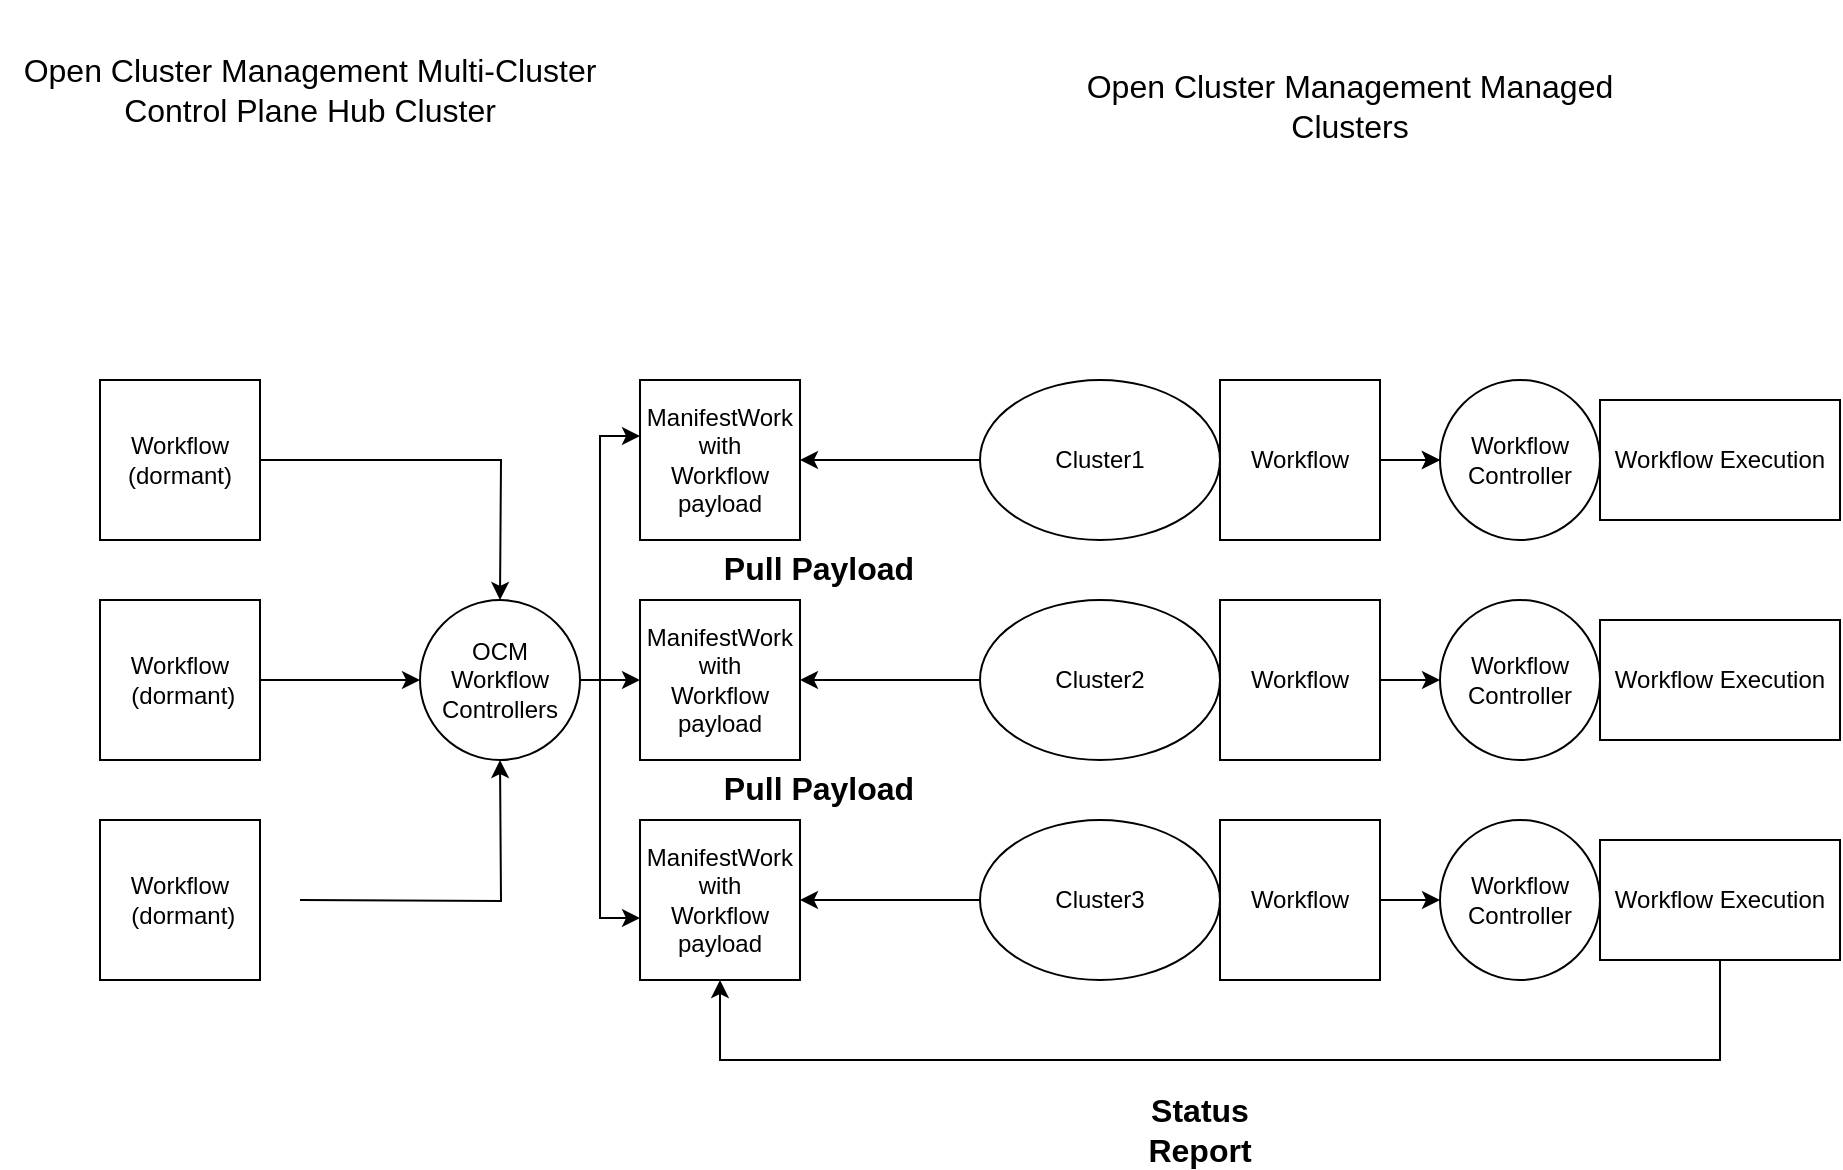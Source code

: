 <mxfile version="20.5.1" type="device"><diagram id="HKpmZh6TvUXBQ2md0Phn" name="Page-1"><mxGraphModel dx="1422" dy="751" grid="1" gridSize="10" guides="1" tooltips="1" connect="1" arrows="1" fold="1" page="1" pageScale="1" pageWidth="1100" pageHeight="1700" math="0" shadow="0"><root><mxCell id="0"/><mxCell id="1" parent="0"/><mxCell id="7G05MT6Xg2u_lunOEUYj-24" style="edgeStyle=orthogonalEdgeStyle;rounded=0;orthogonalLoop=1;jettySize=auto;html=1;" parent="1" source="7G05MT6Xg2u_lunOEUYj-20" edge="1"><mxGeometry relative="1" as="geometry"><mxPoint x="340" y="770" as="targetPoint"/></mxGeometry></mxCell><mxCell id="7G05MT6Xg2u_lunOEUYj-20" value="Workflow (dormant)" style="whiteSpace=wrap;html=1;aspect=fixed;" parent="1" vertex="1"><mxGeometry x="140" y="660" width="80" height="80" as="geometry"/></mxCell><mxCell id="7G05MT6Xg2u_lunOEUYj-25" style="edgeStyle=orthogonalEdgeStyle;rounded=0;orthogonalLoop=1;jettySize=auto;html=1;entryX=0;entryY=0.5;entryDx=0;entryDy=0;" parent="1" source="7G05MT6Xg2u_lunOEUYj-21" edge="1"><mxGeometry relative="1" as="geometry"><mxPoint x="300" y="810" as="targetPoint"/></mxGeometry></mxCell><mxCell id="7G05MT6Xg2u_lunOEUYj-21" value="Workflow&lt;br&gt;&amp;nbsp;(dormant)" style="whiteSpace=wrap;html=1;aspect=fixed;" parent="1" vertex="1"><mxGeometry x="140" y="770" width="80" height="80" as="geometry"/></mxCell><mxCell id="7G05MT6Xg2u_lunOEUYj-26" style="edgeStyle=orthogonalEdgeStyle;rounded=0;orthogonalLoop=1;jettySize=auto;html=1;entryX=0.5;entryY=1;entryDx=0;entryDy=0;" parent="1" edge="1"><mxGeometry relative="1" as="geometry"><mxPoint x="240" y="920" as="sourcePoint"/><mxPoint x="340" y="850" as="targetPoint"/></mxGeometry></mxCell><mxCell id="7G05MT6Xg2u_lunOEUYj-22" value="Workflow&lt;br&gt;&amp;nbsp;(dormant)" style="whiteSpace=wrap;html=1;aspect=fixed;" parent="1" vertex="1"><mxGeometry x="140" y="880" width="80" height="80" as="geometry"/></mxCell><mxCell id="nv4YneLBbc0MDgg2u2NU-39" style="edgeStyle=orthogonalEdgeStyle;rounded=0;orthogonalLoop=1;jettySize=auto;html=1;entryX=0;entryY=0.35;entryDx=0;entryDy=0;entryPerimeter=0;" parent="1" source="7G05MT6Xg2u_lunOEUYj-23" target="7G05MT6Xg2u_lunOEUYj-30" edge="1"><mxGeometry relative="1" as="geometry"><Array as="points"><mxPoint x="390" y="810"/><mxPoint x="390" y="688"/></Array></mxGeometry></mxCell><mxCell id="nv4YneLBbc0MDgg2u2NU-40" style="edgeStyle=orthogonalEdgeStyle;rounded=0;orthogonalLoop=1;jettySize=auto;html=1;entryX=0;entryY=0.613;entryDx=0;entryDy=0;entryPerimeter=0;" parent="1" source="7G05MT6Xg2u_lunOEUYj-23" target="7G05MT6Xg2u_lunOEUYj-32" edge="1"><mxGeometry relative="1" as="geometry"><Array as="points"><mxPoint x="390" y="810"/><mxPoint x="390" y="929"/></Array></mxGeometry></mxCell><mxCell id="nv4YneLBbc0MDgg2u2NU-41" style="edgeStyle=orthogonalEdgeStyle;rounded=0;orthogonalLoop=1;jettySize=auto;html=1;entryX=0;entryY=0.5;entryDx=0;entryDy=0;" parent="1" source="7G05MT6Xg2u_lunOEUYj-23" target="7G05MT6Xg2u_lunOEUYj-31" edge="1"><mxGeometry relative="1" as="geometry"/></mxCell><mxCell id="7G05MT6Xg2u_lunOEUYj-23" value="OCM Workflow&lt;br&gt;Controllers" style="ellipse;whiteSpace=wrap;html=1;aspect=fixed;" parent="1" vertex="1"><mxGeometry x="300" y="770" width="80" height="80" as="geometry"/></mxCell><mxCell id="7G05MT6Xg2u_lunOEUYj-30" value="ManifestWork with&lt;br&gt;Workflow&lt;br&gt;payload" style="whiteSpace=wrap;html=1;aspect=fixed;" parent="1" vertex="1"><mxGeometry x="410" y="660" width="80" height="80" as="geometry"/></mxCell><mxCell id="7G05MT6Xg2u_lunOEUYj-32" value="ManifestWork with&lt;br&gt;Workflow&lt;br&gt;payload" style="whiteSpace=wrap;html=1;aspect=fixed;" parent="1" vertex="1"><mxGeometry x="410" y="880" width="80" height="80" as="geometry"/></mxCell><mxCell id="7G05MT6Xg2u_lunOEUYj-31" value="ManifestWork with&lt;br&gt;Workflow&lt;br&gt;payload" style="whiteSpace=wrap;html=1;aspect=fixed;" parent="1" vertex="1"><mxGeometry x="410" y="770" width="80" height="80" as="geometry"/></mxCell><mxCell id="7G05MT6Xg2u_lunOEUYj-41" style="edgeStyle=orthogonalEdgeStyle;rounded=0;orthogonalLoop=1;jettySize=auto;html=1;entryX=1;entryY=0.5;entryDx=0;entryDy=0;" parent="1" source="7G05MT6Xg2u_lunOEUYj-38" target="7G05MT6Xg2u_lunOEUYj-30" edge="1"><mxGeometry relative="1" as="geometry"/></mxCell><mxCell id="7G05MT6Xg2u_lunOEUYj-38" value="Cluster1" style="ellipse;whiteSpace=wrap;html=1;" parent="1" vertex="1"><mxGeometry x="580" y="660" width="120" height="80" as="geometry"/></mxCell><mxCell id="7G05MT6Xg2u_lunOEUYj-42" style="edgeStyle=orthogonalEdgeStyle;rounded=0;orthogonalLoop=1;jettySize=auto;html=1;" parent="1" source="7G05MT6Xg2u_lunOEUYj-39" target="7G05MT6Xg2u_lunOEUYj-31" edge="1"><mxGeometry relative="1" as="geometry"/></mxCell><mxCell id="7G05MT6Xg2u_lunOEUYj-39" value="Cluster2" style="ellipse;whiteSpace=wrap;html=1;" parent="1" vertex="1"><mxGeometry x="580" y="770" width="120" height="80" as="geometry"/></mxCell><mxCell id="7G05MT6Xg2u_lunOEUYj-43" style="edgeStyle=orthogonalEdgeStyle;rounded=0;orthogonalLoop=1;jettySize=auto;html=1;entryX=1;entryY=0.5;entryDx=0;entryDy=0;" parent="1" source="7G05MT6Xg2u_lunOEUYj-40" target="7G05MT6Xg2u_lunOEUYj-32" edge="1"><mxGeometry relative="1" as="geometry"/></mxCell><mxCell id="7G05MT6Xg2u_lunOEUYj-40" value="Cluster3" style="ellipse;whiteSpace=wrap;html=1;" parent="1" vertex="1"><mxGeometry x="580" y="880" width="120" height="80" as="geometry"/></mxCell><mxCell id="7G05MT6Xg2u_lunOEUYj-61" style="edgeStyle=orthogonalEdgeStyle;rounded=0;orthogonalLoop=1;jettySize=auto;html=1;entryX=0;entryY=0.5;entryDx=0;entryDy=0;" parent="1" target="7G05MT6Xg2u_lunOEUYj-58" edge="1"><mxGeometry relative="1" as="geometry"><mxPoint x="780" y="700" as="sourcePoint"/></mxGeometry></mxCell><mxCell id="7G05MT6Xg2u_lunOEUYj-62" style="edgeStyle=orthogonalEdgeStyle;rounded=0;orthogonalLoop=1;jettySize=auto;html=1;entryX=0;entryY=0.5;entryDx=0;entryDy=0;" parent="1" target="7G05MT6Xg2u_lunOEUYj-59" edge="1"><mxGeometry relative="1" as="geometry"><mxPoint x="780" y="810" as="sourcePoint"/></mxGeometry></mxCell><mxCell id="7G05MT6Xg2u_lunOEUYj-63" style="edgeStyle=orthogonalEdgeStyle;rounded=0;orthogonalLoop=1;jettySize=auto;html=1;entryX=0;entryY=0.5;entryDx=0;entryDy=0;" parent="1" target="7G05MT6Xg2u_lunOEUYj-60" edge="1"><mxGeometry relative="1" as="geometry"><mxPoint x="780" y="920" as="sourcePoint"/></mxGeometry></mxCell><mxCell id="7G05MT6Xg2u_lunOEUYj-58" value="Workflow&lt;br&gt;Controller" style="ellipse;whiteSpace=wrap;html=1;aspect=fixed;" parent="1" vertex="1"><mxGeometry x="810" y="660" width="80" height="80" as="geometry"/></mxCell><mxCell id="7G05MT6Xg2u_lunOEUYj-59" value="Workflow&lt;br&gt;Controller" style="ellipse;whiteSpace=wrap;html=1;aspect=fixed;" parent="1" vertex="1"><mxGeometry x="810" y="770" width="80" height="80" as="geometry"/></mxCell><mxCell id="7G05MT6Xg2u_lunOEUYj-60" value="Workflow&lt;br&gt;Controller" style="ellipse;whiteSpace=wrap;html=1;aspect=fixed;" parent="1" vertex="1"><mxGeometry x="810" y="880" width="80" height="80" as="geometry"/></mxCell><mxCell id="7G05MT6Xg2u_lunOEUYj-64" value="Workflow Execution" style="rounded=0;whiteSpace=wrap;html=1;" parent="1" vertex="1"><mxGeometry x="890" y="670" width="120" height="60" as="geometry"/></mxCell><mxCell id="7G05MT6Xg2u_lunOEUYj-65" value="Workflow Execution" style="rounded=0;whiteSpace=wrap;html=1;" parent="1" vertex="1"><mxGeometry x="890" y="780" width="120" height="60" as="geometry"/></mxCell><mxCell id="wLQffi6s1ULi-ssC647K-1" style="edgeStyle=orthogonalEdgeStyle;rounded=0;orthogonalLoop=1;jettySize=auto;html=1;entryX=0.5;entryY=1;entryDx=0;entryDy=0;" parent="1" source="7G05MT6Xg2u_lunOEUYj-66" target="7G05MT6Xg2u_lunOEUYj-32" edge="1"><mxGeometry relative="1" as="geometry"><Array as="points"><mxPoint x="950" y="1000"/><mxPoint x="450" y="1000"/></Array></mxGeometry></mxCell><mxCell id="7G05MT6Xg2u_lunOEUYj-66" value="Workflow Execution" style="rounded=0;whiteSpace=wrap;html=1;" parent="1" vertex="1"><mxGeometry x="890" y="890" width="120" height="60" as="geometry"/></mxCell><mxCell id="7G05MT6Xg2u_lunOEUYj-68" style="edgeStyle=orthogonalEdgeStyle;rounded=0;orthogonalLoop=1;jettySize=auto;html=1;entryX=0;entryY=0.5;entryDx=0;entryDy=0;" parent="1" source="7G05MT6Xg2u_lunOEUYj-67" target="7G05MT6Xg2u_lunOEUYj-58" edge="1"><mxGeometry relative="1" as="geometry"/></mxCell><mxCell id="7G05MT6Xg2u_lunOEUYj-67" value="Workflow" style="whiteSpace=wrap;html=1;aspect=fixed;" parent="1" vertex="1"><mxGeometry x="700" y="660" width="80" height="80" as="geometry"/></mxCell><mxCell id="7G05MT6Xg2u_lunOEUYj-69" value="Workflow" style="whiteSpace=wrap;html=1;aspect=fixed;" parent="1" vertex="1"><mxGeometry x="700" y="770" width="80" height="80" as="geometry"/></mxCell><mxCell id="7G05MT6Xg2u_lunOEUYj-70" value="Workflow" style="whiteSpace=wrap;html=1;aspect=fixed;" parent="1" vertex="1"><mxGeometry x="700" y="880" width="80" height="80" as="geometry"/></mxCell><mxCell id="nv4YneLBbc0MDgg2u2NU-26" value="" style="shape=image;verticalLabelPosition=bottom;labelBackgroundColor=#ffffff;verticalAlign=top;aspect=fixed;imageAspect=0;image=https://raw.githubusercontent.com/open-cluster-management-io/open-cluster-management-io.github.io/69eeef9d9c620aa7140805c850c806e710b6d1ab/themes/ocmTheme/static/ocm.svg;" parent="1" vertex="1"><mxGeometry x="110" y="560" width="87.52" height="85" as="geometry"/></mxCell><mxCell id="nv4YneLBbc0MDgg2u2NU-27" value="" style="shape=image;verticalLabelPosition=bottom;labelBackgroundColor=#ffffff;verticalAlign=top;aspect=fixed;imageAspect=0;image=https://cncf-branding.netlify.app/img/projects/argo/icon/color/argo-icon-color.png;" parent="1" vertex="1"><mxGeometry x="197.52" y="567.5" width="77.5" height="77.5" as="geometry"/></mxCell><mxCell id="nv4YneLBbc0MDgg2u2NU-28" value="" style="shape=image;verticalLabelPosition=bottom;labelBackgroundColor=#ffffff;verticalAlign=top;aspect=fixed;imageAspect=0;image=https://upload.wikimedia.org/wikipedia/commons/thumb/3/39/Kubernetes_logo_without_workmark.svg/1200px-Kubernetes_logo_without_workmark.svg.png;" parent="1" vertex="1"><mxGeometry x="285.35" y="570" width="74.65" height="72.5" as="geometry"/></mxCell><mxCell id="nv4YneLBbc0MDgg2u2NU-29" value="" style="shape=image;verticalLabelPosition=bottom;labelBackgroundColor=#ffffff;verticalAlign=top;aspect=fixed;imageAspect=0;image=https://upload.wikimedia.org/wikipedia/commons/thumb/3/39/Kubernetes_logo_without_workmark.svg/1200px-Kubernetes_logo_without_workmark.svg.png;" parent="1" vertex="1"><mxGeometry x="622.67" y="597.5" width="74.65" height="72.5" as="geometry"/></mxCell><mxCell id="nv4YneLBbc0MDgg2u2NU-30" value="" style="shape=image;verticalLabelPosition=bottom;labelBackgroundColor=#ffffff;verticalAlign=top;aspect=fixed;imageAspect=0;image=https://upload.wikimedia.org/wikipedia/commons/thumb/3/39/Kubernetes_logo_without_workmark.svg/1200px-Kubernetes_logo_without_workmark.svg.png;" parent="1" vertex="1"><mxGeometry x="622.67" y="730" width="74.65" height="72.5" as="geometry"/></mxCell><mxCell id="nv4YneLBbc0MDgg2u2NU-31" value="" style="shape=image;verticalLabelPosition=bottom;labelBackgroundColor=#ffffff;verticalAlign=top;aspect=fixed;imageAspect=0;image=https://upload.wikimedia.org/wikipedia/commons/thumb/3/39/Kubernetes_logo_without_workmark.svg/1200px-Kubernetes_logo_without_workmark.svg.png;" parent="1" vertex="1"><mxGeometry x="622.67" y="840" width="74.65" height="72.5" as="geometry"/></mxCell><mxCell id="nv4YneLBbc0MDgg2u2NU-32" value="" style="shape=image;verticalLabelPosition=bottom;labelBackgroundColor=#ffffff;verticalAlign=top;aspect=fixed;imageAspect=0;image=https://raw.githubusercontent.com/open-cluster-management-io/open-cluster-management-io.github.io/69eeef9d9c620aa7140805c850c806e710b6d1ab/themes/ocmTheme/static/ocm.svg;" parent="1" vertex="1"><mxGeometry x="540" y="591.25" width="87.52" height="85" as="geometry"/></mxCell><mxCell id="nv4YneLBbc0MDgg2u2NU-33" value="" style="shape=image;verticalLabelPosition=bottom;labelBackgroundColor=#ffffff;verticalAlign=top;aspect=fixed;imageAspect=0;image=https://raw.githubusercontent.com/open-cluster-management-io/open-cluster-management-io.github.io/69eeef9d9c620aa7140805c850c806e710b6d1ab/themes/ocmTheme/static/ocm.svg;" parent="1" vertex="1"><mxGeometry x="540" y="723.75" width="87.52" height="85" as="geometry"/></mxCell><mxCell id="nv4YneLBbc0MDgg2u2NU-34" value="" style="shape=image;verticalLabelPosition=bottom;labelBackgroundColor=#ffffff;verticalAlign=top;aspect=fixed;imageAspect=0;image=https://raw.githubusercontent.com/open-cluster-management-io/open-cluster-management-io.github.io/69eeef9d9c620aa7140805c850c806e710b6d1ab/themes/ocmTheme/static/ocm.svg;" parent="1" vertex="1"><mxGeometry x="540" y="833.75" width="87.52" height="85" as="geometry"/></mxCell><mxCell id="nv4YneLBbc0MDgg2u2NU-35" value="" style="shape=image;verticalLabelPosition=bottom;labelBackgroundColor=#ffffff;verticalAlign=top;aspect=fixed;imageAspect=0;image=https://cncf-branding.netlify.app/img/projects/argo/icon/color/argo-icon-color.png;" parent="1" vertex="1"><mxGeometry x="810" y="582.5" width="77.5" height="77.5" as="geometry"/></mxCell><mxCell id="nv4YneLBbc0MDgg2u2NU-36" value="" style="shape=image;verticalLabelPosition=bottom;labelBackgroundColor=#ffffff;verticalAlign=top;aspect=fixed;imageAspect=0;image=https://cncf-branding.netlify.app/img/projects/argo/icon/color/argo-icon-color.png;" parent="1" vertex="1"><mxGeometry x="810" y="720" width="77.5" height="77.5" as="geometry"/></mxCell><mxCell id="nv4YneLBbc0MDgg2u2NU-37" value="" style="shape=image;verticalLabelPosition=bottom;labelBackgroundColor=#ffffff;verticalAlign=top;aspect=fixed;imageAspect=0;image=https://cncf-branding.netlify.app/img/projects/argo/icon/color/argo-icon-color.png;" parent="1" vertex="1"><mxGeometry x="810" y="820" width="77.5" height="77.5" as="geometry"/></mxCell><mxCell id="nv4YneLBbc0MDgg2u2NU-45" value="&lt;font style=&quot;font-size: 16px&quot;&gt;Open Cluster Management Multi-Cluster Control Plane Hub Cluster&lt;/font&gt;" style="text;html=1;strokeColor=none;fillColor=none;align=center;verticalAlign=middle;whiteSpace=wrap;rounded=0;dashed=1;" parent="1" vertex="1"><mxGeometry x="90" y="470" width="310" height="90" as="geometry"/></mxCell><mxCell id="nv4YneLBbc0MDgg2u2NU-46" value="&lt;font style=&quot;font-size: 16px&quot;&gt;Open Cluster Management Managed Clusters&lt;/font&gt;" style="text;html=1;strokeColor=none;fillColor=none;align=center;verticalAlign=middle;whiteSpace=wrap;rounded=0;dashed=1;" parent="1" vertex="1"><mxGeometry x="610" y="477.5" width="310" height="90" as="geometry"/></mxCell><mxCell id="nv4YneLBbc0MDgg2u2NU-47" value="&lt;font size=&quot;1&quot;&gt;&lt;b style=&quot;font-size: 16px&quot;&gt;Pull Payload&lt;/b&gt;&lt;/font&gt;" style="text;html=1;strokeColor=none;fillColor=none;align=center;verticalAlign=middle;whiteSpace=wrap;rounded=0;dashed=1;" parent="1" vertex="1"><mxGeometry x="449" y="723.75" width="101.38" height="60" as="geometry"/></mxCell><mxCell id="nv4YneLBbc0MDgg2u2NU-48" value="&lt;font size=&quot;1&quot;&gt;&lt;b style=&quot;font-size: 16px&quot;&gt;Pull Payload&lt;/b&gt;&lt;/font&gt;" style="text;html=1;strokeColor=none;fillColor=none;align=center;verticalAlign=middle;whiteSpace=wrap;rounded=0;dashed=1;" parent="1" vertex="1"><mxGeometry x="449" y="833.75" width="101.38" height="60" as="geometry"/></mxCell><mxCell id="wLQffi6s1ULi-ssC647K-2" value="&lt;b style=&quot;font-size: 16px;&quot;&gt;Status Report&lt;/b&gt;" style="text;html=1;strokeColor=none;fillColor=none;align=center;verticalAlign=middle;whiteSpace=wrap;rounded=0;" parent="1" vertex="1"><mxGeometry x="660" y="1020" width="60" height="30" as="geometry"/></mxCell></root></mxGraphModel></diagram></mxfile>